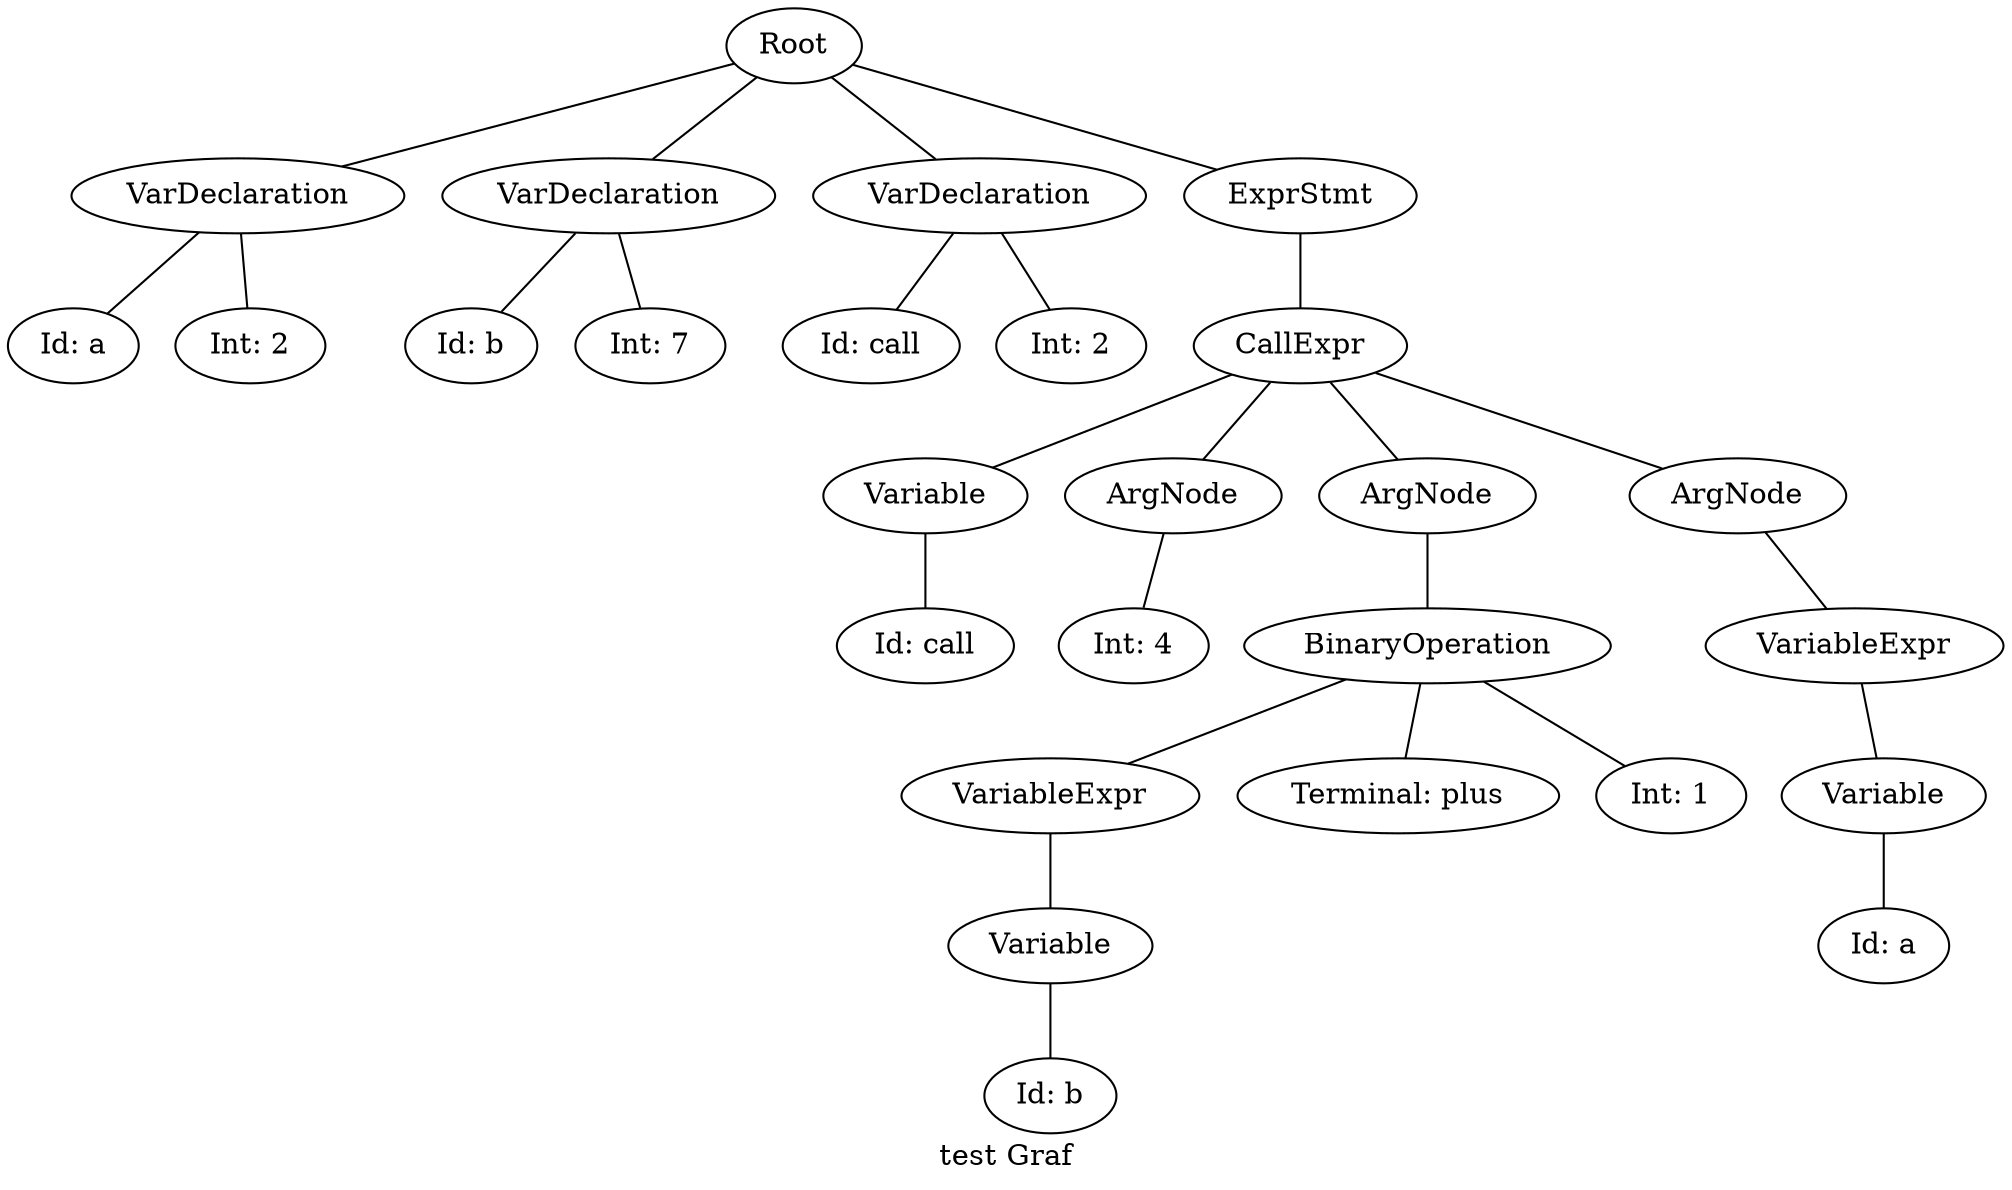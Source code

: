 graph ""
{
#   node [fontsize=10,width=".2", height=".2", margin=0];
#   graph[fontsize=8];
label="test Graf"
n0 ;
n0 [label="Root"] ;
n0 -- n1 ;
n1 [label="VarDeclaration"] ;
n0 -- n2 ;
n2 [label="VarDeclaration"] ;
n0 -- n3 ;
n3 [label="VarDeclaration"] ;
n0 -- n4 ;
n4 [label="ExprStmt"] ;
n4 -- n5 ;
n5 [label="CallExpr"] ;
n5 -- n6 ;
n6 [label="Variable"] ;
n6 -- n7 ;
n7 [label="Id: call"] ;
n5 -- n8 ;
n8 [label="ArgNode"] ;
n5 -- n9 ;
n9 [label="ArgNode"] ;
n5 -- n10 ;
n10 [label="ArgNode"] ;
n10 -- n11 ;
n11 [label="VariableExpr"] ;
n11 -- n12 ;
n12 [label="Variable"] ;
n12 -- n13 ;
n13 [label="Id: a"] ;
n9 -- n14 ;
n14 [label="BinaryOperation"] ;
n14 -- n15 ;
n15 [label="VariableExpr"] ;
n15 -- n16 ;
n16 [label="Variable"] ;
n16 -- n17 ;
n17 [label="Id: b"] ;
n14 -- n18 ;
n18 [label="Terminal: plus"] ;
n14 -- n19 ;
n19 [label="Int: 1"] ;
n8 -- n20 ;
n20 [label="Int: 4"] ;
n3 -- n21 ;
n21 [label="Id: call"] ;
n3 -- n22 ;
n22 [label="Int: 2"] ;
n2 -- n23 ;
n23 [label="Id: b"] ;
n2 -- n24 ;
n24 [label="Int: 7"] ;
n1 -- n25 ;
n25 [label="Id: a"] ;
n1 -- n26 ;
n26 [label="Int: 2"] ;
}
